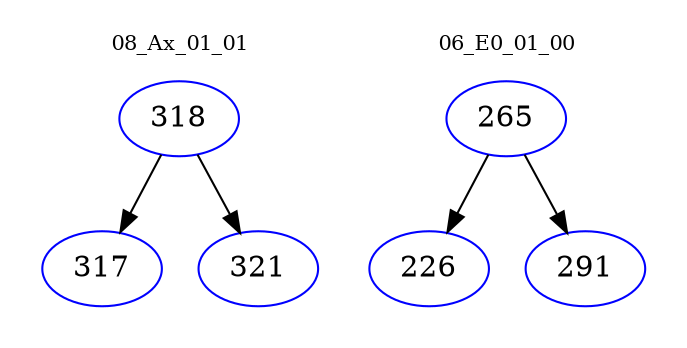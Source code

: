 digraph{
subgraph cluster_0 {
color = white
label = "08_Ax_01_01";
fontsize=10;
T0_318 [label="318", color="blue"]
T0_318 -> T0_317 [color="black"]
T0_317 [label="317", color="blue"]
T0_318 -> T0_321 [color="black"]
T0_321 [label="321", color="blue"]
}
subgraph cluster_1 {
color = white
label = "06_E0_01_00";
fontsize=10;
T1_265 [label="265", color="blue"]
T1_265 -> T1_226 [color="black"]
T1_226 [label="226", color="blue"]
T1_265 -> T1_291 [color="black"]
T1_291 [label="291", color="blue"]
}
}
